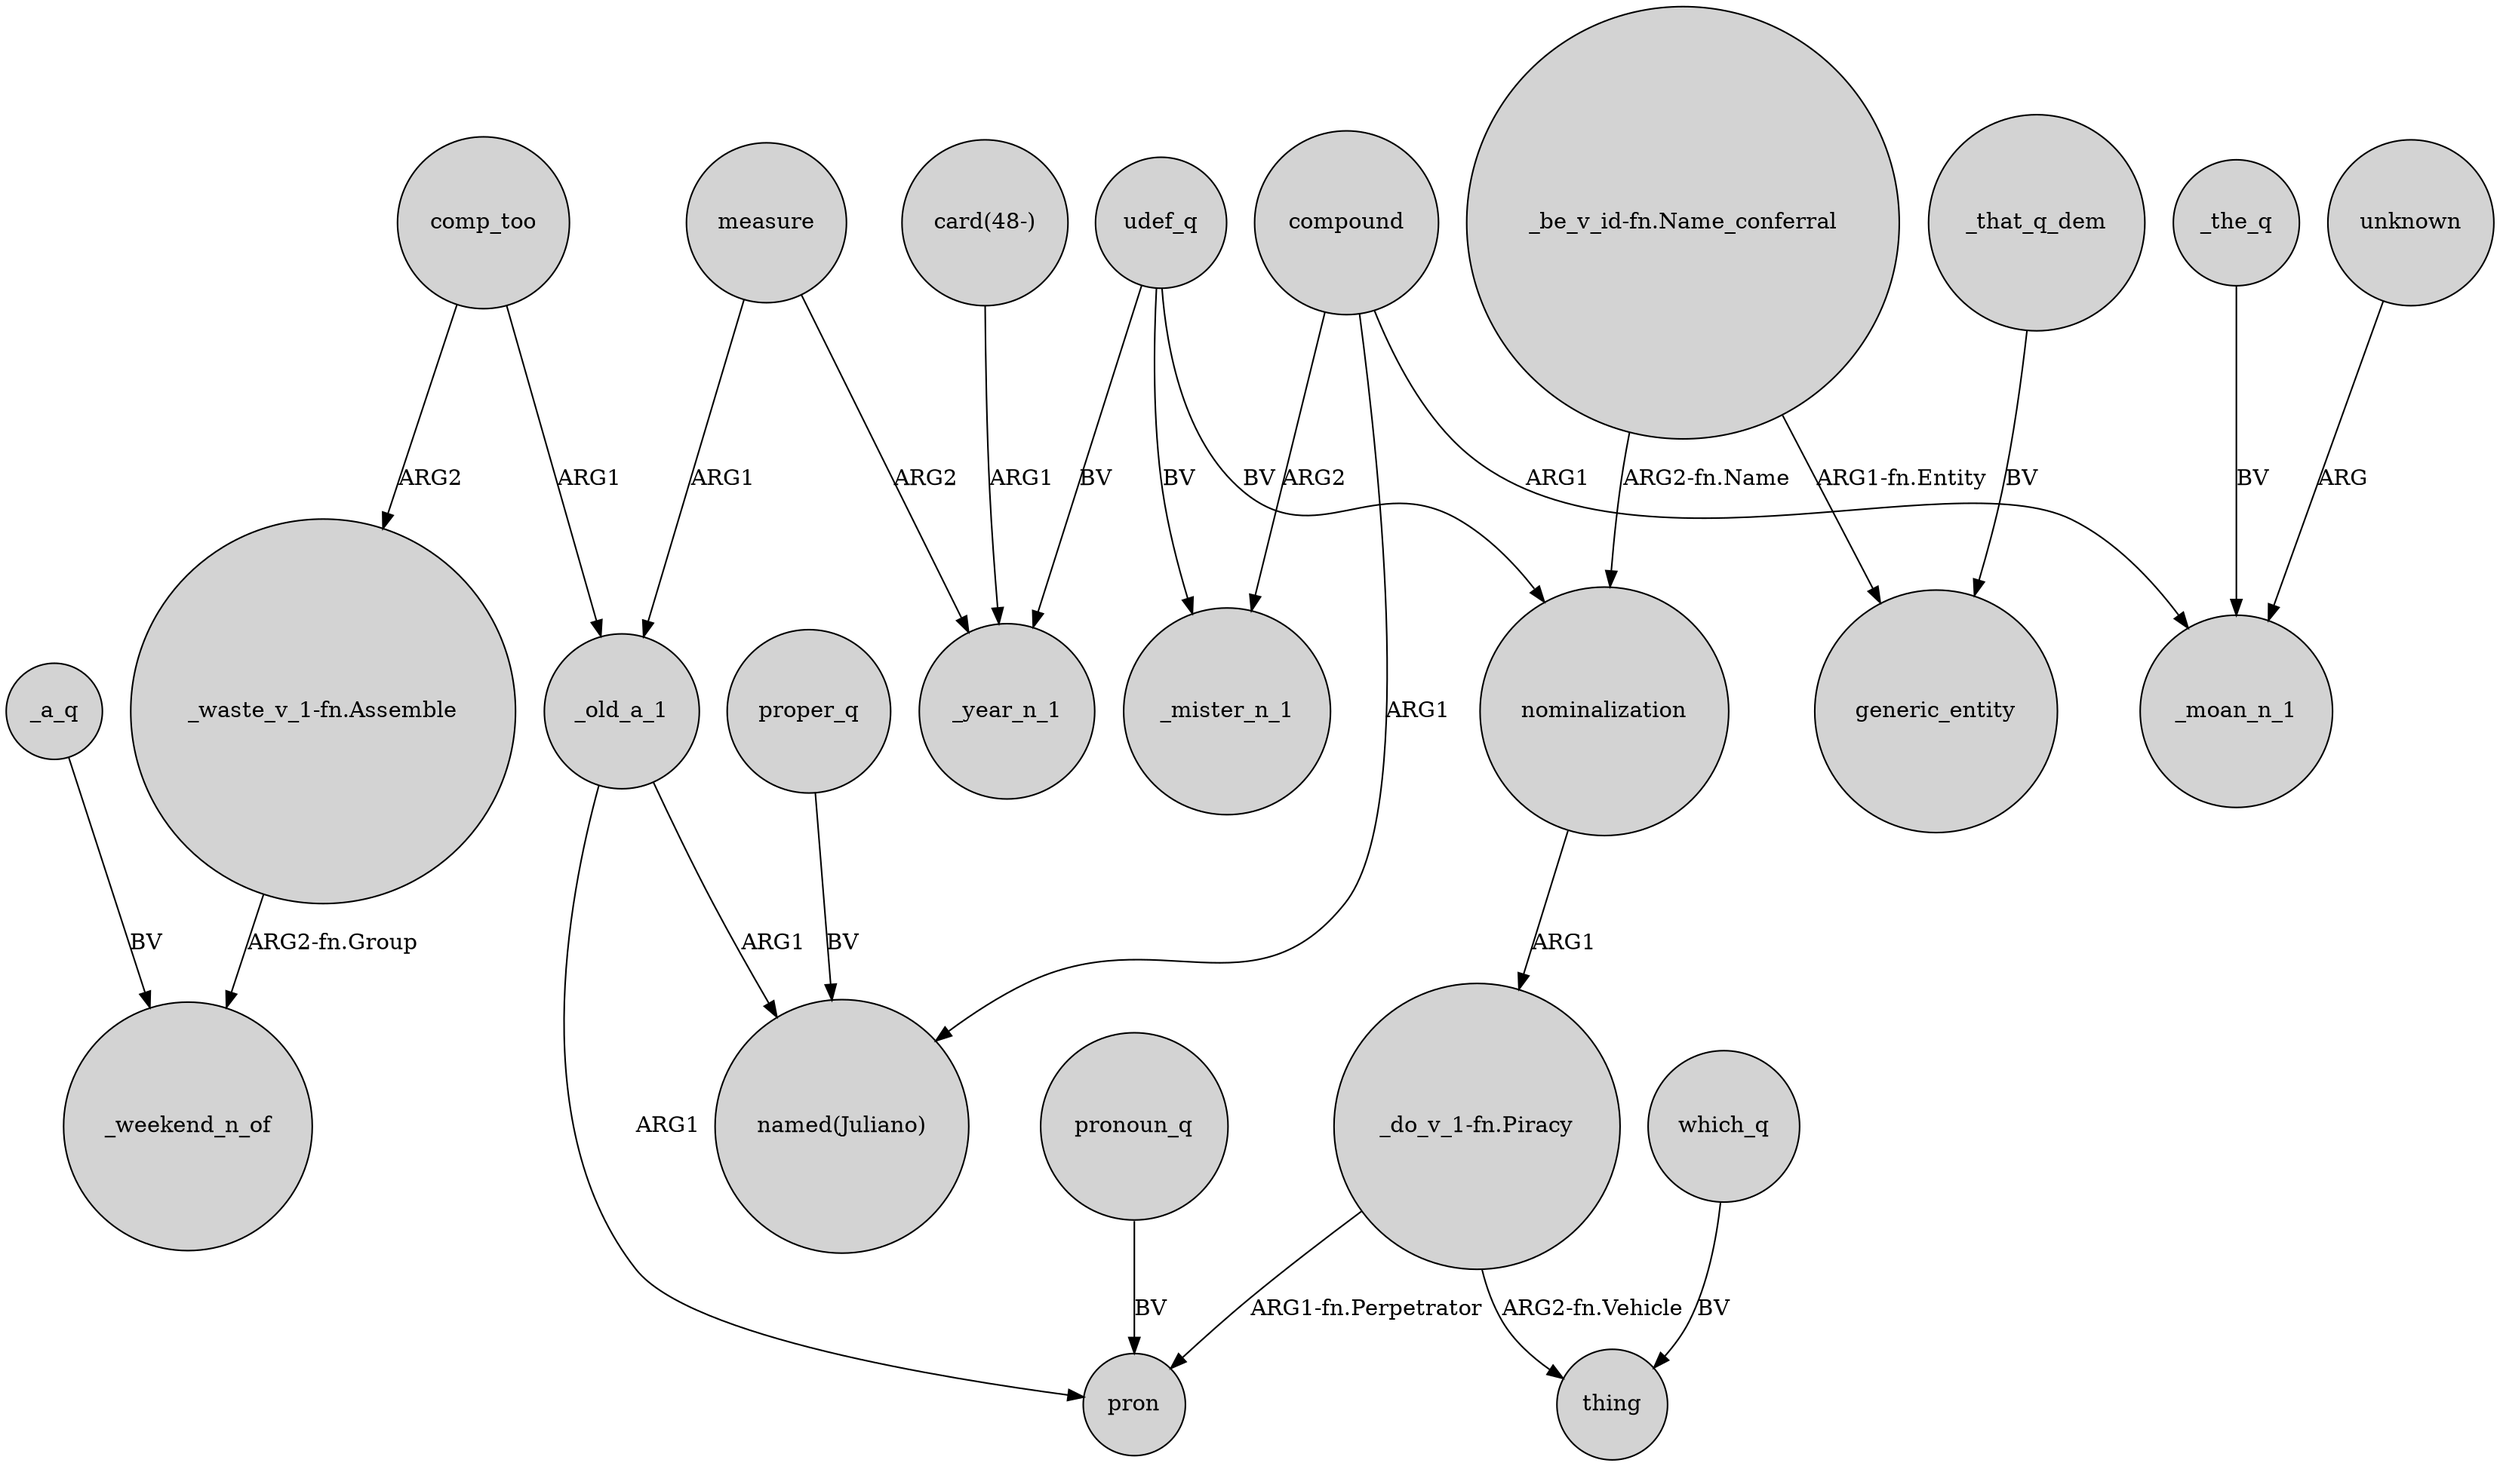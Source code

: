 digraph {
	node [shape=circle style=filled]
	_a_q -> _weekend_n_of [label=BV]
	comp_too -> "_waste_v_1-fn.Assemble" [label=ARG2]
	compound -> _mister_n_1 [label=ARG2]
	_the_q -> _moan_n_1 [label=BV]
	_old_a_1 -> "named(Juliano)" [label=ARG1]
	unknown -> _moan_n_1 [label=ARG]
	proper_q -> "named(Juliano)" [label=BV]
	_old_a_1 -> pron [label=ARG1]
	udef_q -> nominalization [label=BV]
	which_q -> thing [label=BV]
	measure -> _old_a_1 [label=ARG1]
	udef_q -> _mister_n_1 [label=BV]
	"_be_v_id-fn.Name_conferral" -> nominalization [label="ARG2-fn.Name"]
	pronoun_q -> pron [label=BV]
	measure -> _year_n_1 [label=ARG2]
	"_do_v_1-fn.Piracy" -> pron [label="ARG1-fn.Perpetrator"]
	"_be_v_id-fn.Name_conferral" -> generic_entity [label="ARG1-fn.Entity"]
	comp_too -> _old_a_1 [label=ARG1]
	udef_q -> _year_n_1 [label=BV]
	_that_q_dem -> generic_entity [label=BV]
	nominalization -> "_do_v_1-fn.Piracy" [label=ARG1]
	compound -> _moan_n_1 [label=ARG1]
	"_waste_v_1-fn.Assemble" -> _weekend_n_of [label="ARG2-fn.Group"]
	compound -> "named(Juliano)" [label=ARG1]
	"card(48-)" -> _year_n_1 [label=ARG1]
	"_do_v_1-fn.Piracy" -> thing [label="ARG2-fn.Vehicle"]
}
